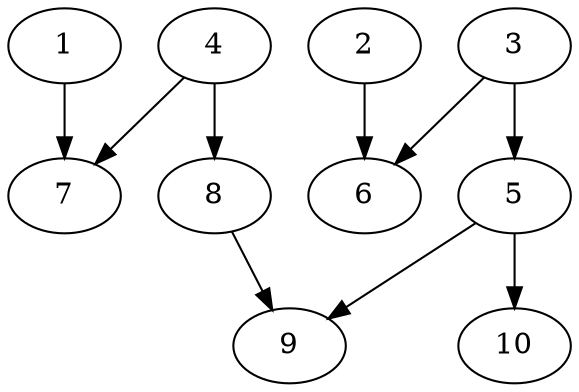 // DAG automatically generated by daggen at Thu Oct  3 13:58:04 2019
// ./daggen --dot -n 10 --ccr 0.3 --fat 0.7 --regular 0.7 --density 0.6 --mindata 5242880 --maxdata 52428800 
digraph G {
  1 [size="69884587", alpha="0.04", expect_size="20965376"] 
  1 -> 7 [size ="20965376"]
  2 [size="162795520", alpha="0.14", expect_size="48838656"] 
  2 -> 6 [size ="48838656"]
  3 [size="32686080", alpha="0.02", expect_size="9805824"] 
  3 -> 5 [size ="9805824"]
  3 -> 6 [size ="9805824"]
  4 [size="150050133", alpha="0.15", expect_size="45015040"] 
  4 -> 7 [size ="45015040"]
  4 -> 8 [size ="45015040"]
  5 [size="31416320", alpha="0.15", expect_size="9424896"] 
  5 -> 9 [size ="9424896"]
  5 -> 10 [size ="9424896"]
  6 [size="60235093", alpha="0.15", expect_size="18070528"] 
  7 [size="67048107", alpha="0.18", expect_size="20114432"] 
  8 [size="126518613", alpha="0.20", expect_size="37955584"] 
  8 -> 9 [size ="37955584"]
  9 [size="80472747", alpha="0.15", expect_size="24141824"] 
  10 [size="30747307", alpha="0.19", expect_size="9224192"] 
}

